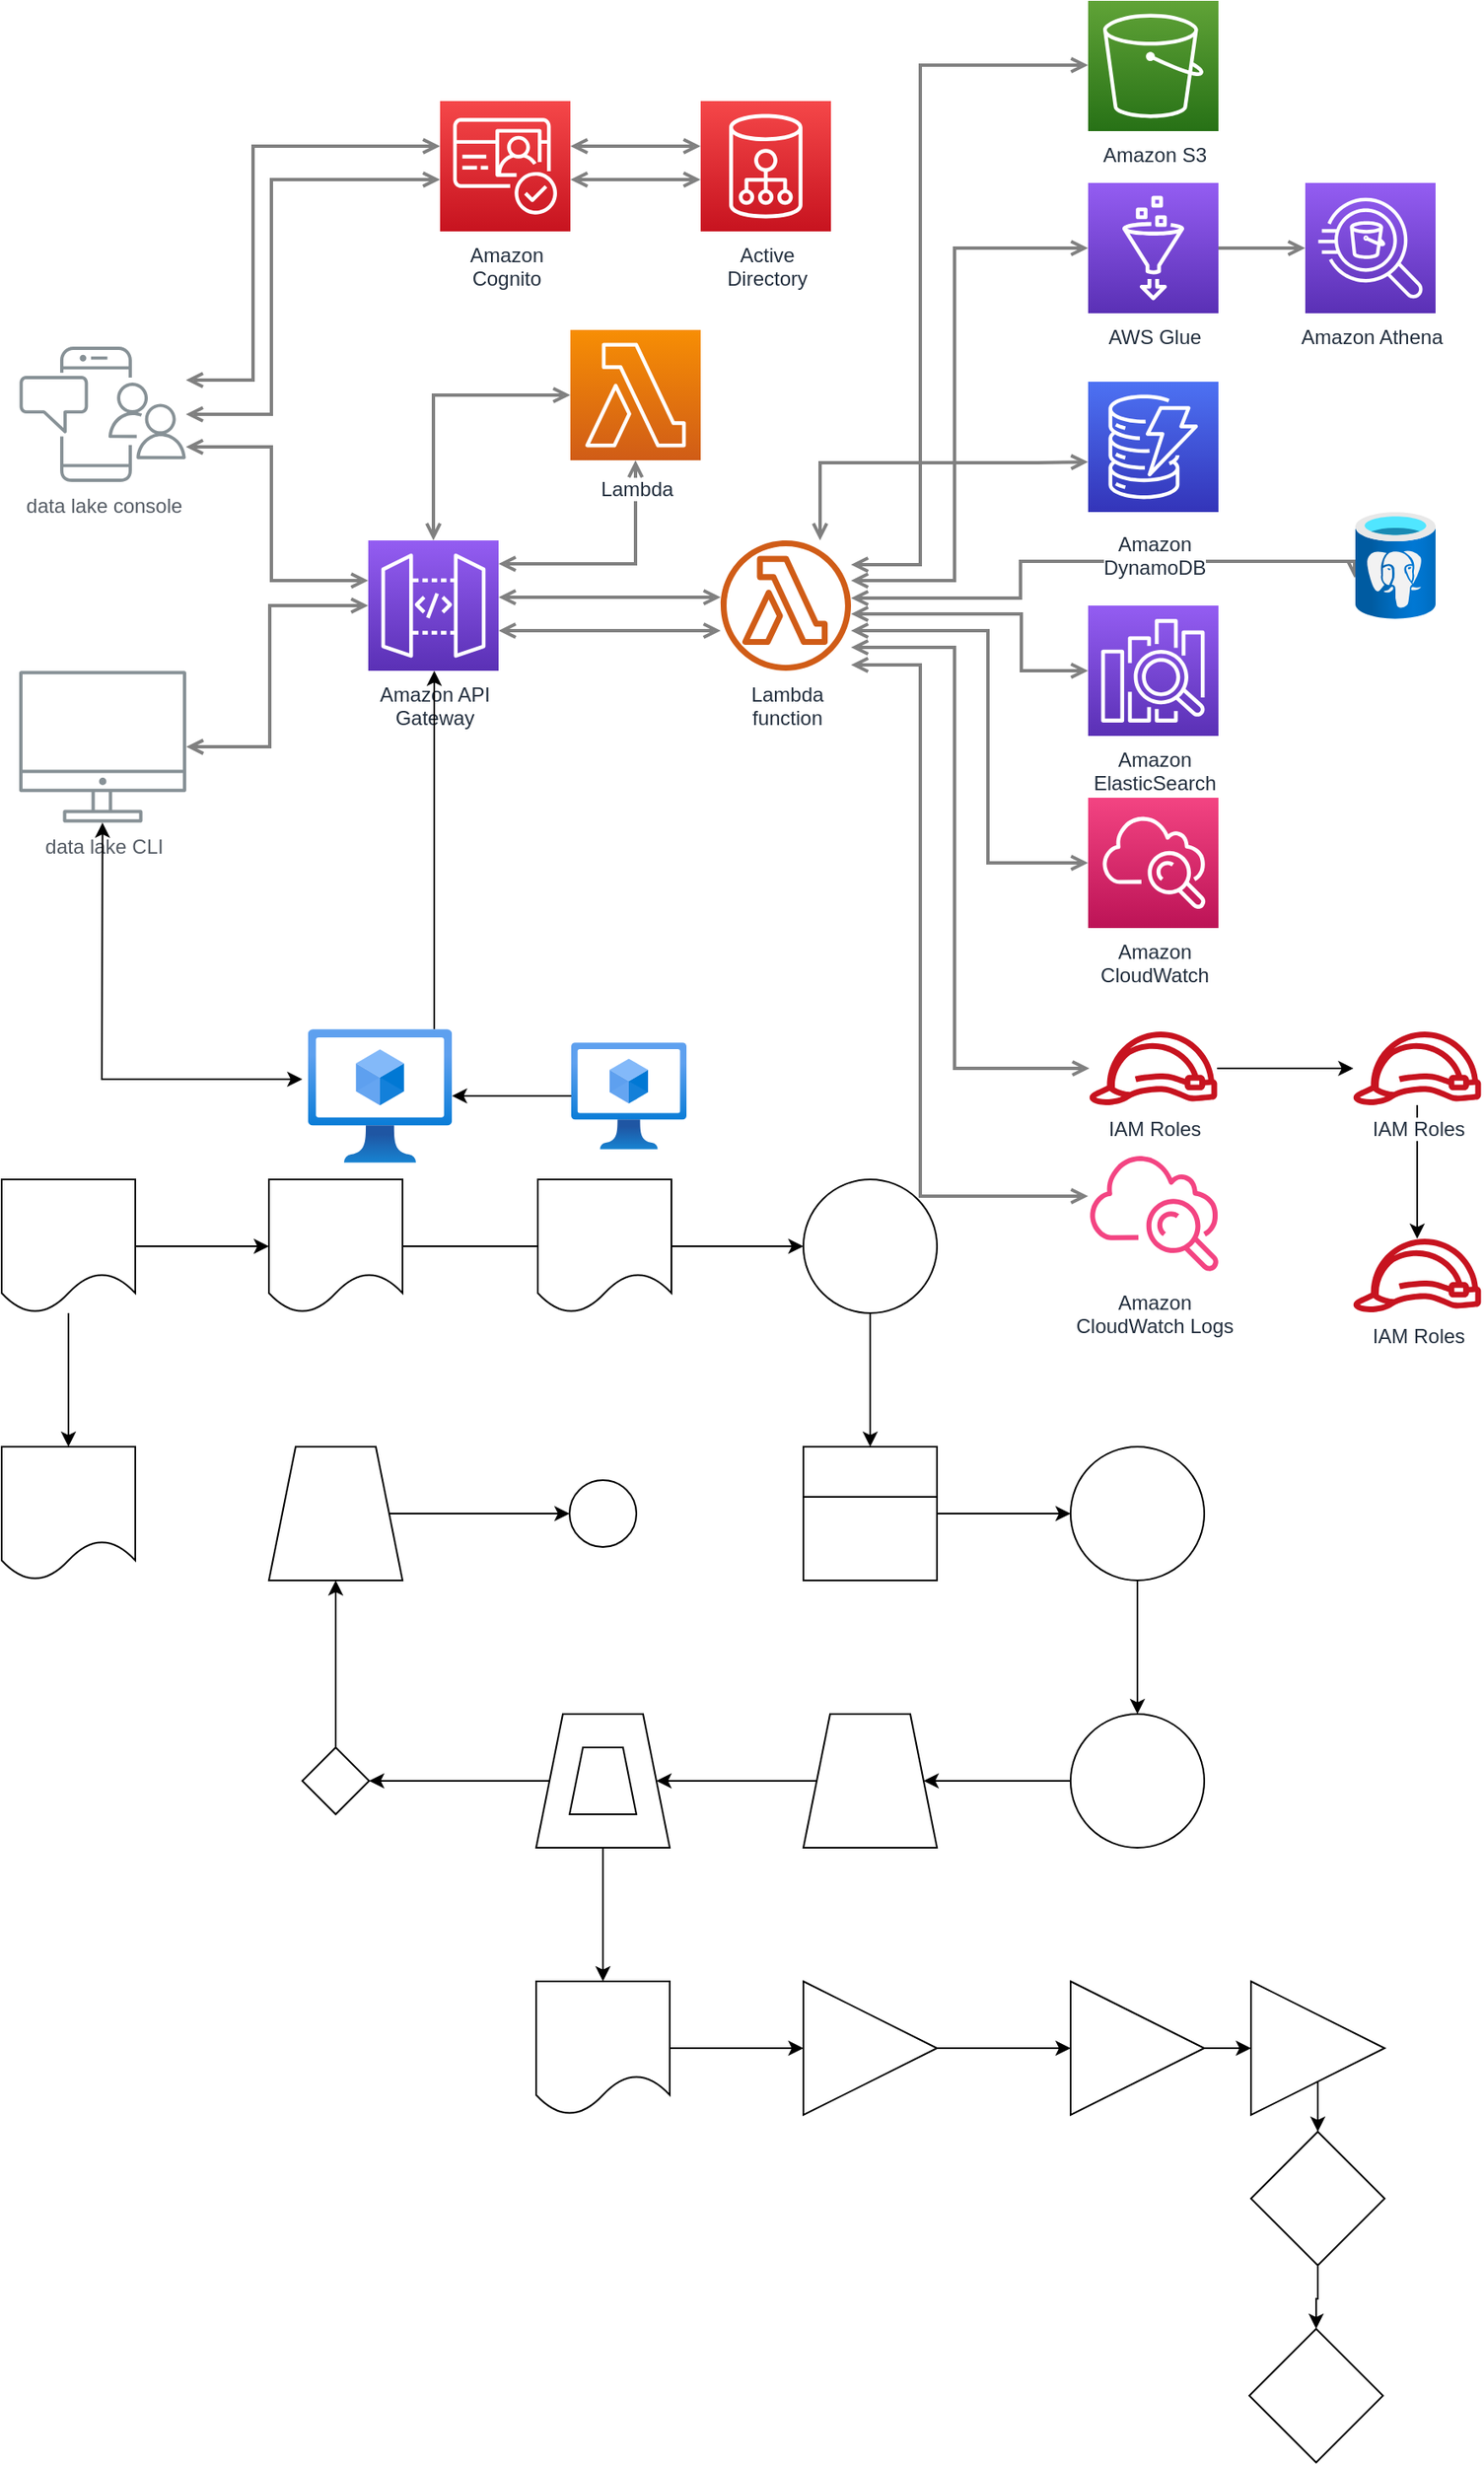 <mxfile version="21.1.2" type="github" pages="2">
  <diagram id="Ht1M8jgEwFfnCIfOTk4-" name="Page-1">
    <mxGraphModel dx="954" dy="515" grid="1" gridSize="10" guides="1" tooltips="1" connect="1" arrows="1" fold="1" page="1" pageScale="1" pageWidth="1169" pageHeight="827" math="0" shadow="0">
      <root>
        <mxCell id="0" />
        <mxCell id="1" parent="0" />
        <mxCell id="UEzPUAAOIrF-is8g5C7q-128" style="edgeStyle=orthogonalEdgeStyle;rounded=0;orthogonalLoop=1;jettySize=auto;html=1;startArrow=open;startFill=0;endArrow=open;endFill=0;strokeWidth=2;strokeColor=#808080;" parent="1" source="UEzPUAAOIrF-is8g5C7q-109" target="UEzPUAAOIrF-is8g5C7q-114" edge="1">
          <mxGeometry relative="1" as="geometry">
            <Array as="points">
              <mxPoint x="310.5" y="461.5" />
              <mxPoint x="310.5" y="376.5" />
            </Array>
          </mxGeometry>
        </mxCell>
        <mxCell id="UEzPUAAOIrF-is8g5C7q-124" style="edgeStyle=orthogonalEdgeStyle;rounded=0;orthogonalLoop=1;jettySize=auto;html=1;startArrow=open;startFill=0;endArrow=open;endFill=0;strokeWidth=2;strokeColor=#808080;" parent="1" source="UEzPUAAOIrF-is8g5C7q-110" target="UEzPUAAOIrF-is8g5C7q-111" edge="1">
          <mxGeometry relative="1" as="geometry">
            <Array as="points">
              <mxPoint x="300.5" y="241.5" />
              <mxPoint x="300.5" y="101.5" />
            </Array>
          </mxGeometry>
        </mxCell>
        <mxCell id="UEzPUAAOIrF-is8g5C7q-127" style="edgeStyle=orthogonalEdgeStyle;rounded=0;orthogonalLoop=1;jettySize=auto;html=1;startArrow=open;startFill=0;endArrow=open;endFill=0;strokeWidth=2;strokeColor=#808080;" parent="1" source="UEzPUAAOIrF-is8g5C7q-110" target="UEzPUAAOIrF-is8g5C7q-114" edge="1">
          <mxGeometry relative="1" as="geometry">
            <Array as="points">
              <mxPoint x="311.5" y="281.5" />
              <mxPoint x="311.5" y="361.5" />
            </Array>
          </mxGeometry>
        </mxCell>
        <mxCell id="UEzPUAAOIrF-is8g5C7q-125" style="edgeStyle=orthogonalEdgeStyle;rounded=0;orthogonalLoop=1;jettySize=auto;html=1;startArrow=open;startFill=0;endArrow=open;endFill=0;strokeWidth=2;strokeColor=#808080;" parent="1" source="UEzPUAAOIrF-is8g5C7q-111" target="UEzPUAAOIrF-is8g5C7q-112" edge="1">
          <mxGeometry relative="1" as="geometry">
            <Array as="points">
              <mxPoint x="530.5" y="101.5" />
              <mxPoint x="530.5" y="101.5" />
            </Array>
          </mxGeometry>
        </mxCell>
        <mxCell id="UEzPUAAOIrF-is8g5C7q-126" style="edgeStyle=orthogonalEdgeStyle;rounded=0;orthogonalLoop=1;jettySize=auto;html=1;startArrow=open;startFill=0;endArrow=open;endFill=0;strokeWidth=2;strokeColor=#808080;" parent="1" source="UEzPUAAOIrF-is8g5C7q-113" target="UEzPUAAOIrF-is8g5C7q-114" edge="1">
          <mxGeometry relative="1" as="geometry" />
        </mxCell>
        <mxCell id="UEzPUAAOIrF-is8g5C7q-129" style="edgeStyle=orthogonalEdgeStyle;rounded=0;orthogonalLoop=1;jettySize=auto;html=1;startArrow=open;startFill=0;endArrow=open;endFill=0;strokeWidth=2;strokeColor=#808080;" parent="1" source="UEzPUAAOIrF-is8g5C7q-114" target="UEzPUAAOIrF-is8g5C7q-115" edge="1">
          <mxGeometry relative="1" as="geometry">
            <Array as="points">
              <mxPoint x="510.5" y="391.5" />
              <mxPoint x="510.5" y="391.5" />
            </Array>
          </mxGeometry>
        </mxCell>
        <mxCell id="UEzPUAAOIrF-is8g5C7q-130" style="edgeStyle=orthogonalEdgeStyle;rounded=0;orthogonalLoop=1;jettySize=auto;html=1;startArrow=open;startFill=0;endArrow=open;endFill=0;strokeWidth=2;strokeColor=#808080;" parent="1" source="UEzPUAAOIrF-is8g5C7q-115" target="UEzPUAAOIrF-is8g5C7q-116" edge="1">
          <mxGeometry relative="1" as="geometry">
            <Array as="points">
              <mxPoint x="700" y="352" />
              <mxPoint x="700" y="53" />
            </Array>
          </mxGeometry>
        </mxCell>
        <mxCell id="UEzPUAAOIrF-is8g5C7q-131" style="edgeStyle=orthogonalEdgeStyle;rounded=0;orthogonalLoop=1;jettySize=auto;html=1;startArrow=open;startFill=0;endArrow=open;endFill=0;strokeWidth=2;strokeColor=#808080;" parent="1" source="UEzPUAAOIrF-is8g5C7q-115" target="UEzPUAAOIrF-is8g5C7q-117" edge="1">
          <mxGeometry relative="1" as="geometry">
            <Array as="points">
              <mxPoint x="720.5" y="361.5" />
              <mxPoint x="720.5" y="162.5" />
            </Array>
          </mxGeometry>
        </mxCell>
        <mxCell id="UEzPUAAOIrF-is8g5C7q-132" style="edgeStyle=orthogonalEdgeStyle;rounded=0;orthogonalLoop=1;jettySize=auto;html=1;startArrow=open;startFill=0;endArrow=open;endFill=0;strokeWidth=2;strokeColor=#808080;" parent="1" source="UEzPUAAOIrF-is8g5C7q-115" edge="1">
          <mxGeometry relative="1" as="geometry">
            <Array as="points">
              <mxPoint x="760" y="372" />
              <mxPoint x="760" y="350" />
              <mxPoint x="960" y="350" />
            </Array>
            <mxPoint x="960" y="360" as="targetPoint" />
          </mxGeometry>
        </mxCell>
        <mxCell id="UEzPUAAOIrF-is8g5C7q-133" style="edgeStyle=orthogonalEdgeStyle;rounded=0;orthogonalLoop=1;jettySize=auto;html=1;startArrow=open;startFill=0;endArrow=open;endFill=0;strokeWidth=2;strokeColor=#808080;" parent="1" source="UEzPUAAOIrF-is8g5C7q-115" target="UEzPUAAOIrF-is8g5C7q-120" edge="1">
          <mxGeometry relative="1" as="geometry">
            <Array as="points">
              <mxPoint x="760.5" y="381.5" />
              <mxPoint x="760.5" y="415.5" />
            </Array>
          </mxGeometry>
        </mxCell>
        <mxCell id="UEzPUAAOIrF-is8g5C7q-134" style="edgeStyle=orthogonalEdgeStyle;rounded=0;orthogonalLoop=1;jettySize=auto;html=1;startArrow=open;startFill=0;endArrow=open;endFill=0;strokeWidth=2;strokeColor=#808080;" parent="1" source="UEzPUAAOIrF-is8g5C7q-115" target="UEzPUAAOIrF-is8g5C7q-121" edge="1">
          <mxGeometry relative="1" as="geometry">
            <Array as="points">
              <mxPoint x="740.5" y="391.5" />
              <mxPoint x="740.5" y="530.5" />
            </Array>
          </mxGeometry>
        </mxCell>
        <mxCell id="UEzPUAAOIrF-is8g5C7q-135" style="edgeStyle=orthogonalEdgeStyle;rounded=0;orthogonalLoop=1;jettySize=auto;html=1;startArrow=open;startFill=0;endArrow=open;endFill=0;strokeWidth=2;strokeColor=#808080;" parent="1" source="UEzPUAAOIrF-is8g5C7q-115" target="UEzPUAAOIrF-is8g5C7q-122" edge="1">
          <mxGeometry relative="1" as="geometry">
            <Array as="points">
              <mxPoint x="720.5" y="401.5" />
              <mxPoint x="720.5" y="653.5" />
            </Array>
          </mxGeometry>
        </mxCell>
        <mxCell id="UEzPUAAOIrF-is8g5C7q-136" style="edgeStyle=orthogonalEdgeStyle;rounded=0;orthogonalLoop=1;jettySize=auto;html=1;startArrow=open;startFill=0;endArrow=open;endFill=0;strokeWidth=2;strokeColor=#808080;" parent="1" source="UEzPUAAOIrF-is8g5C7q-115" target="UEzPUAAOIrF-is8g5C7q-123" edge="1">
          <mxGeometry relative="1" as="geometry">
            <Array as="points">
              <mxPoint x="700" y="412" />
              <mxPoint x="700" y="730" />
            </Array>
          </mxGeometry>
        </mxCell>
        <mxCell id="UEzPUAAOIrF-is8g5C7q-137" value="" style="edgeStyle=orthogonalEdgeStyle;rounded=0;orthogonalLoop=1;jettySize=auto;html=1;startArrow=none;startFill=0;endArrow=open;endFill=0;strokeWidth=2;strokeColor=#808080;" parent="1" source="UEzPUAAOIrF-is8g5C7q-117" target="UEzPUAAOIrF-is8g5C7q-118" edge="1">
          <mxGeometry relative="1" as="geometry" />
        </mxCell>
        <mxCell id="UEzPUAAOIrF-is8g5C7q-139" style="edgeStyle=orthogonalEdgeStyle;rounded=0;orthogonalLoop=1;jettySize=auto;html=1;startArrow=open;startFill=0;endArrow=open;endFill=0;strokeWidth=2;strokeColor=#808080;" parent="1" source="UEzPUAAOIrF-is8g5C7q-110" target="UEzPUAAOIrF-is8g5C7q-111" edge="1">
          <mxGeometry relative="1" as="geometry">
            <mxPoint x="270.285" y="261.676" as="sourcePoint" />
            <mxPoint x="422.5" y="124.029" as="targetPoint" />
            <Array as="points">
              <mxPoint x="311.5" y="261.5" />
              <mxPoint x="311.5" y="121.5" />
            </Array>
          </mxGeometry>
        </mxCell>
        <mxCell id="UEzPUAAOIrF-is8g5C7q-141" style="edgeStyle=orthogonalEdgeStyle;rounded=0;orthogonalLoop=1;jettySize=auto;html=1;startArrow=open;startFill=0;endArrow=open;endFill=0;strokeWidth=2;strokeColor=#808080;" parent="1" source="UEzPUAAOIrF-is8g5C7q-113" target="UEzPUAAOIrF-is8g5C7q-114" edge="1">
          <mxGeometry relative="1" as="geometry">
            <mxPoint x="500.5" y="260.224" as="sourcePoint" />
            <mxPoint x="418.466" y="347.5" as="targetPoint" />
            <Array as="points">
              <mxPoint x="529.5" y="351.5" />
            </Array>
          </mxGeometry>
        </mxCell>
        <mxCell id="UEzPUAAOIrF-is8g5C7q-142" style="edgeStyle=orthogonalEdgeStyle;rounded=0;orthogonalLoop=1;jettySize=auto;html=1;startArrow=open;startFill=0;endArrow=open;endFill=0;strokeWidth=2;strokeColor=#808080;" parent="1" source="UEzPUAAOIrF-is8g5C7q-114" target="UEzPUAAOIrF-is8g5C7q-115" edge="1">
          <mxGeometry relative="1" as="geometry">
            <mxPoint x="457.5" y="386.5" as="sourcePoint" />
            <mxPoint x="590.5" y="386.5" as="targetPoint" />
            <Array as="points">
              <mxPoint x="510.5" y="371.5" />
              <mxPoint x="510.5" y="371.5" />
            </Array>
          </mxGeometry>
        </mxCell>
        <mxCell id="UEzPUAAOIrF-is8g5C7q-143" style="edgeStyle=orthogonalEdgeStyle;rounded=0;orthogonalLoop=1;jettySize=auto;html=1;startArrow=open;startFill=0;endArrow=open;endFill=0;strokeWidth=2;strokeColor=#808080;" parent="1" source="UEzPUAAOIrF-is8g5C7q-111" target="UEzPUAAOIrF-is8g5C7q-112" edge="1">
          <mxGeometry relative="1" as="geometry">
            <mxPoint x="500.5" y="111.5" as="sourcePoint" />
            <mxPoint x="578.5" y="111.5" as="targetPoint" />
            <Array as="points">
              <mxPoint x="530.5" y="121.5" />
              <mxPoint x="530.5" y="121.5" />
            </Array>
          </mxGeometry>
        </mxCell>
        <mxCell id="UEzPUAAOIrF-is8g5C7q-109" value="data lake CLI" style="outlineConnect=0;gradientColor=none;fontColor=#545B64;strokeColor=none;fillColor=#879196;dashed=0;verticalLabelPosition=bottom;verticalAlign=top;align=center;html=1;fontSize=12;fontStyle=0;aspect=fixed;shape=mxgraph.aws4.illustration_desktop;pointerEvents=1;labelBackgroundColor=#ffffff;" parent="1" vertex="1">
          <mxGeometry x="160.5" y="415.5" width="100" height="91" as="geometry" />
        </mxCell>
        <mxCell id="UEzPUAAOIrF-is8g5C7q-110" value="data lake console" style="outlineConnect=0;gradientColor=none;fontColor=#545B64;strokeColor=none;fillColor=#879196;dashed=0;verticalLabelPosition=bottom;verticalAlign=top;align=center;html=1;fontSize=12;fontStyle=0;aspect=fixed;shape=mxgraph.aws4.illustration_notification;pointerEvents=1;labelBackgroundColor=#ffffff;" parent="1" vertex="1">
          <mxGeometry x="160.5" y="221.5" width="100" height="81" as="geometry" />
        </mxCell>
        <mxCell id="UEzPUAAOIrF-is8g5C7q-111" value="Amazon &lt;br&gt;Cognito" style="outlineConnect=0;fontColor=#232F3E;gradientColor=#F54749;gradientDirection=north;fillColor=#C7131F;strokeColor=#ffffff;dashed=0;verticalLabelPosition=bottom;verticalAlign=top;align=center;html=1;fontSize=12;fontStyle=0;aspect=fixed;shape=mxgraph.aws4.resourceIcon;resIcon=mxgraph.aws4.cognito;labelBackgroundColor=#ffffff;" parent="1" vertex="1">
          <mxGeometry x="412.5" y="74.5" width="78" height="78" as="geometry" />
        </mxCell>
        <mxCell id="UEzPUAAOIrF-is8g5C7q-112" value="Active&lt;br&gt;Directory" style="outlineConnect=0;fontColor=#232F3E;gradientColor=#F54749;gradientDirection=north;fillColor=#C7131F;strokeColor=#ffffff;dashed=0;verticalLabelPosition=bottom;verticalAlign=top;align=center;html=1;fontSize=12;fontStyle=0;aspect=fixed;shape=mxgraph.aws4.resourceIcon;resIcon=mxgraph.aws4.cloud_directory;labelBackgroundColor=#ffffff;" parent="1" vertex="1">
          <mxGeometry x="568.5" y="74.5" width="78" height="78" as="geometry" />
        </mxCell>
        <mxCell id="UEzPUAAOIrF-is8g5C7q-113" value="Lambda" style="outlineConnect=0;fontColor=#232F3E;gradientColor=#F78E04;gradientDirection=north;fillColor=#D05C17;strokeColor=#ffffff;dashed=0;verticalLabelPosition=bottom;verticalAlign=top;align=center;html=1;fontSize=12;fontStyle=0;aspect=fixed;shape=mxgraph.aws4.resourceIcon;resIcon=mxgraph.aws4.lambda;labelBackgroundColor=#ffffff;spacingTop=3;" parent="1" vertex="1">
          <mxGeometry x="490.5" y="211.5" width="78" height="78" as="geometry" />
        </mxCell>
        <mxCell id="UEzPUAAOIrF-is8g5C7q-115" value="Lambda&lt;br&gt;function" style="outlineConnect=0;fontColor=#232F3E;gradientColor=none;fillColor=#D05C17;strokeColor=none;dashed=0;verticalLabelPosition=bottom;verticalAlign=top;align=center;html=1;fontSize=12;fontStyle=0;aspect=fixed;pointerEvents=1;shape=mxgraph.aws4.lambda_function;labelBackgroundColor=#ffffff;" parent="1" vertex="1">
          <mxGeometry x="580.5" y="337.5" width="78" height="78" as="geometry" />
        </mxCell>
        <mxCell id="UEzPUAAOIrF-is8g5C7q-116" value="Amazon S3" style="outlineConnect=0;fontColor=#232F3E;gradientColor=#60A337;gradientDirection=north;fillColor=#277116;strokeColor=#ffffff;dashed=0;verticalLabelPosition=bottom;verticalAlign=top;align=center;html=1;fontSize=12;fontStyle=0;aspect=fixed;shape=mxgraph.aws4.resourceIcon;resIcon=mxgraph.aws4.s3;labelBackgroundColor=#ffffff;" parent="1" vertex="1">
          <mxGeometry x="800.5" y="14.5" width="78" height="78" as="geometry" />
        </mxCell>
        <mxCell id="UEzPUAAOIrF-is8g5C7q-117" value="AWS Glue" style="outlineConnect=0;fontColor=#232F3E;gradientColor=#945DF2;gradientDirection=north;fillColor=#5A30B5;strokeColor=#ffffff;dashed=0;verticalLabelPosition=bottom;verticalAlign=top;align=center;html=1;fontSize=12;fontStyle=0;aspect=fixed;shape=mxgraph.aws4.resourceIcon;resIcon=mxgraph.aws4.glue;labelBackgroundColor=#ffffff;" parent="1" vertex="1">
          <mxGeometry x="800.5" y="123.5" width="78" height="78" as="geometry" />
        </mxCell>
        <mxCell id="UEzPUAAOIrF-is8g5C7q-118" value="Amazon Athena" style="outlineConnect=0;fontColor=#232F3E;gradientColor=#945DF2;gradientDirection=north;fillColor=#5A30B5;strokeColor=#ffffff;dashed=0;verticalLabelPosition=bottom;verticalAlign=top;align=center;html=1;fontSize=12;fontStyle=0;aspect=fixed;shape=mxgraph.aws4.resourceIcon;resIcon=mxgraph.aws4.athena;labelBackgroundColor=#ffffff;" parent="1" vertex="1">
          <mxGeometry x="930.5" y="123.5" width="78" height="78" as="geometry" />
        </mxCell>
        <mxCell id="UEzPUAAOIrF-is8g5C7q-119" value="Amazon&lt;br&gt;DynamoDB&lt;br&gt;" style="outlineConnect=0;fontColor=#232F3E;gradientColor=#4D72F3;gradientDirection=north;fillColor=#3334B9;strokeColor=#ffffff;dashed=0;verticalLabelPosition=bottom;verticalAlign=top;align=center;html=1;fontSize=12;fontStyle=0;aspect=fixed;shape=mxgraph.aws4.resourceIcon;resIcon=mxgraph.aws4.dynamodb;labelBackgroundColor=#ffffff;spacingTop=5;" parent="1" vertex="1">
          <mxGeometry x="800.5" y="242.5" width="78" height="78" as="geometry" />
        </mxCell>
        <mxCell id="UEzPUAAOIrF-is8g5C7q-120" value="Amazon&lt;br&gt;ElasticSearch&lt;br&gt;Service&lt;br&gt;" style="outlineConnect=0;fontColor=#232F3E;gradientColor=#945DF2;gradientDirection=north;fillColor=#5A30B5;strokeColor=#ffffff;dashed=0;verticalLabelPosition=bottom;verticalAlign=top;align=center;html=1;fontSize=12;fontStyle=0;aspect=fixed;shape=mxgraph.aws4.resourceIcon;resIcon=mxgraph.aws4.elasticsearch_service;labelBackgroundColor=#ffffff;" parent="1" vertex="1">
          <mxGeometry x="800.5" y="376.5" width="78" height="78" as="geometry" />
        </mxCell>
        <mxCell id="UEzPUAAOIrF-is8g5C7q-121" value="Amazon&lt;br&gt;CloudWatch&lt;br&gt;" style="outlineConnect=0;fontColor=#232F3E;gradientColor=#F34482;gradientDirection=north;fillColor=#BC1356;strokeColor=#ffffff;dashed=0;verticalLabelPosition=bottom;verticalAlign=top;align=center;html=1;fontSize=12;fontStyle=0;aspect=fixed;shape=mxgraph.aws4.resourceIcon;resIcon=mxgraph.aws4.cloudwatch;labelBackgroundColor=#ffffff;" parent="1" vertex="1">
          <mxGeometry x="800.5" y="491.5" width="78" height="78" as="geometry" />
        </mxCell>
        <mxCell id="fN6_9cgbgz6ZlkWOFzVV-28" value="" style="edgeStyle=orthogonalEdgeStyle;rounded=0;orthogonalLoop=1;jettySize=auto;html=1;" edge="1" parent="1" source="UEzPUAAOIrF-is8g5C7q-122" target="fN6_9cgbgz6ZlkWOFzVV-27">
          <mxGeometry relative="1" as="geometry" />
        </mxCell>
        <mxCell id="UEzPUAAOIrF-is8g5C7q-122" value="IAM Roles" style="outlineConnect=0;fontColor=#232F3E;gradientColor=none;fillColor=#C7131F;strokeColor=none;dashed=0;verticalLabelPosition=bottom;verticalAlign=top;align=center;html=1;fontSize=12;fontStyle=0;aspect=fixed;pointerEvents=1;shape=mxgraph.aws4.role;labelBackgroundColor=#ffffff;" parent="1" vertex="1">
          <mxGeometry x="800.5" y="631.5" width="78" height="44" as="geometry" />
        </mxCell>
        <mxCell id="UEzPUAAOIrF-is8g5C7q-123" value="Amazon&lt;br&gt;CloudWatch Logs&lt;br&gt;" style="outlineConnect=0;fontColor=#232F3E;gradientColor=none;gradientDirection=north;fillColor=#F34482;strokeColor=none;dashed=0;verticalLabelPosition=bottom;verticalAlign=top;align=center;html=1;fontSize=12;fontStyle=0;aspect=fixed;shape=mxgraph.aws4.cloudwatch;labelBackgroundColor=#ffffff;" parent="1" vertex="1">
          <mxGeometry x="800.5" y="701.5" width="78" height="78" as="geometry" />
        </mxCell>
        <mxCell id="3-Zh1ntEVS3YIt1z9HYz-1" value="" style="image;aspect=fixed;html=1;points=[];align=center;fontSize=12;image=img/lib/azure2/databases/Azure_Database_PostgreSQL_Server.svg;" parent="1" vertex="1">
          <mxGeometry x="960.5" y="320.5" width="48" height="64" as="geometry" />
        </mxCell>
        <mxCell id="3-Zh1ntEVS3YIt1z9HYz-2" style="edgeStyle=orthogonalEdgeStyle;rounded=0;orthogonalLoop=1;jettySize=auto;html=1;startArrow=open;startFill=0;endArrow=open;endFill=0;strokeWidth=2;strokeColor=#808080;" parent="1" source="UEzPUAAOIrF-is8g5C7q-115" edge="1">
          <mxGeometry relative="1" as="geometry">
            <Array as="points">
              <mxPoint x="640" y="291" />
              <mxPoint x="770" y="291" />
            </Array>
            <mxPoint x="498.5" y="302.5" as="sourcePoint" />
            <mxPoint x="800.5" y="290.5" as="targetPoint" />
          </mxGeometry>
        </mxCell>
        <mxCell id="3-Zh1ntEVS3YIt1z9HYz-4" value="" style="group" parent="1" vertex="1" connectable="0">
          <mxGeometry x="369.5" y="337.5" width="190.5" height="364.5" as="geometry" />
        </mxCell>
        <mxCell id="UEzPUAAOIrF-is8g5C7q-114" value="Amazon API&lt;br&gt;Gateway&lt;br&gt;" style="outlineConnect=0;fontColor=#232F3E;gradientColor=#945DF2;gradientDirection=north;fillColor=#5A30B5;strokeColor=#ffffff;dashed=0;verticalLabelPosition=bottom;verticalAlign=top;align=center;html=1;fontSize=12;fontStyle=0;aspect=fixed;shape=mxgraph.aws4.resourceIcon;resIcon=mxgraph.aws4.api_gateway;labelBackgroundColor=#ffffff;" parent="3-Zh1ntEVS3YIt1z9HYz-4" vertex="1">
          <mxGeometry width="78" height="78" as="geometry" />
        </mxCell>
        <mxCell id="3-Zh1ntEVS3YIt1z9HYz-3" value="" style="image;aspect=fixed;html=1;points=[];align=center;fontSize=12;image=img/lib/azure2/compute/Virtual_Machines_Classic.svg;" parent="3-Zh1ntEVS3YIt1z9HYz-4" vertex="1">
          <mxGeometry x="121.5" y="300.5" width="69" height="64" as="geometry" />
        </mxCell>
        <mxCell id="3-Zh1ntEVS3YIt1z9HYz-7" style="edgeStyle=orthogonalEdgeStyle;rounded=0;orthogonalLoop=1;jettySize=auto;html=1;" parent="1" source="3-Zh1ntEVS3YIt1z9HYz-5" target="UEzPUAAOIrF-is8g5C7q-114" edge="1">
          <mxGeometry relative="1" as="geometry">
            <Array as="points">
              <mxPoint x="409" y="580" />
              <mxPoint x="409" y="580" />
            </Array>
          </mxGeometry>
        </mxCell>
        <mxCell id="3-Zh1ntEVS3YIt1z9HYz-5" value="" style="image;aspect=fixed;html=1;points=[];align=center;fontSize=12;image=img/lib/azure2/compute/Virtual_Machines_Classic.svg;" parent="1" vertex="1">
          <mxGeometry x="333.38" y="630" width="86.25" height="80" as="geometry" />
        </mxCell>
        <mxCell id="3-Zh1ntEVS3YIt1z9HYz-6" value="" style="edgeStyle=orthogonalEdgeStyle;rounded=0;orthogonalLoop=1;jettySize=auto;html=1;" parent="1" source="3-Zh1ntEVS3YIt1z9HYz-3" target="3-Zh1ntEVS3YIt1z9HYz-5" edge="1">
          <mxGeometry relative="1" as="geometry" />
        </mxCell>
        <mxCell id="3-Zh1ntEVS3YIt1z9HYz-8" value="" style="endArrow=classic;startArrow=classic;html=1;rounded=0;" parent="1" source="UEzPUAAOIrF-is8g5C7q-109" edge="1">
          <mxGeometry width="50" height="50" relative="1" as="geometry">
            <mxPoint x="280" y="710" as="sourcePoint" />
            <mxPoint x="330" y="660" as="targetPoint" />
            <Array as="points">
              <mxPoint x="210" y="660" />
            </Array>
          </mxGeometry>
        </mxCell>
        <mxCell id="fN6_9cgbgz6ZlkWOFzVV-3" value="" style="edgeStyle=orthogonalEdgeStyle;rounded=0;orthogonalLoop=1;jettySize=auto;html=1;" edge="1" parent="1" source="fN6_9cgbgz6ZlkWOFzVV-1" target="fN6_9cgbgz6ZlkWOFzVV-2">
          <mxGeometry relative="1" as="geometry" />
        </mxCell>
        <mxCell id="fN6_9cgbgz6ZlkWOFzVV-34" value="" style="edgeStyle=orthogonalEdgeStyle;rounded=0;orthogonalLoop=1;jettySize=auto;html=1;" edge="1" parent="1" source="fN6_9cgbgz6ZlkWOFzVV-1" target="fN6_9cgbgz6ZlkWOFzVV-33">
          <mxGeometry relative="1" as="geometry" />
        </mxCell>
        <mxCell id="fN6_9cgbgz6ZlkWOFzVV-1" value="" style="ellipse;whiteSpace=wrap;html=1;aspect=fixed;shape=document;perimeter=rectanglePerimeter;" vertex="1" parent="1">
          <mxGeometry x="150" y="720" width="80" height="80" as="geometry" />
        </mxCell>
        <mxCell id="fN6_9cgbgz6ZlkWOFzVV-5" value="" style="edgeStyle=orthogonalEdgeStyle;rounded=0;orthogonalLoop=1;jettySize=auto;html=1;" edge="1" parent="1" source="fN6_9cgbgz6ZlkWOFzVV-2">
          <mxGeometry relative="1" as="geometry">
            <mxPoint x="480" y="760" as="targetPoint" />
          </mxGeometry>
        </mxCell>
        <mxCell id="fN6_9cgbgz6ZlkWOFzVV-2" value="" style="ellipse;whiteSpace=wrap;html=1;aspect=fixed;shape=document;perimeter=rectanglePerimeter;" vertex="1" parent="1">
          <mxGeometry x="310" y="720" width="80" height="80" as="geometry" />
        </mxCell>
        <mxCell id="fN6_9cgbgz6ZlkWOFzVV-7" value="" style="edgeStyle=orthogonalEdgeStyle;rounded=0;orthogonalLoop=1;jettySize=auto;html=1;exitX=1;exitY=0.5;exitDx=0;exitDy=0;" edge="1" parent="1" source="fN6_9cgbgz6ZlkWOFzVV-25" target="fN6_9cgbgz6ZlkWOFzVV-6">
          <mxGeometry relative="1" as="geometry">
            <mxPoint x="560" y="760" as="sourcePoint" />
          </mxGeometry>
        </mxCell>
        <mxCell id="fN6_9cgbgz6ZlkWOFzVV-9" value="" style="edgeStyle=orthogonalEdgeStyle;rounded=0;orthogonalLoop=1;jettySize=auto;html=1;" edge="1" parent="1" source="fN6_9cgbgz6ZlkWOFzVV-6" target="fN6_9cgbgz6ZlkWOFzVV-8">
          <mxGeometry relative="1" as="geometry" />
        </mxCell>
        <mxCell id="fN6_9cgbgz6ZlkWOFzVV-6" value="" style="ellipse;whiteSpace=wrap;html=1;aspect=fixed;" vertex="1" parent="1">
          <mxGeometry x="630" y="720" width="80" height="80" as="geometry" />
        </mxCell>
        <mxCell id="fN6_9cgbgz6ZlkWOFzVV-11" value="" style="edgeStyle=orthogonalEdgeStyle;rounded=0;orthogonalLoop=1;jettySize=auto;html=1;" edge="1" parent="1" source="fN6_9cgbgz6ZlkWOFzVV-8" target="fN6_9cgbgz6ZlkWOFzVV-10">
          <mxGeometry relative="1" as="geometry" />
        </mxCell>
        <mxCell id="fN6_9cgbgz6ZlkWOFzVV-8" value="" style="ellipse;whiteSpace=wrap;html=1;aspect=fixed;shape=swimlane;perimeter=rectanglePerimeter;fontStyle=0;startSize=30;" vertex="1" parent="1">
          <mxGeometry x="630" y="880" width="80" height="80" as="geometry" />
        </mxCell>
        <mxCell id="fN6_9cgbgz6ZlkWOFzVV-13" value="" style="edgeStyle=orthogonalEdgeStyle;rounded=0;orthogonalLoop=1;jettySize=auto;html=1;" edge="1" parent="1" source="fN6_9cgbgz6ZlkWOFzVV-10" target="fN6_9cgbgz6ZlkWOFzVV-12">
          <mxGeometry relative="1" as="geometry" />
        </mxCell>
        <mxCell id="fN6_9cgbgz6ZlkWOFzVV-10" value="" style="ellipse;whiteSpace=wrap;html=1;aspect=fixed;" vertex="1" parent="1">
          <mxGeometry x="790" y="880" width="80" height="80" as="geometry" />
        </mxCell>
        <mxCell id="fN6_9cgbgz6ZlkWOFzVV-15" value="" style="edgeStyle=orthogonalEdgeStyle;rounded=0;orthogonalLoop=1;jettySize=auto;html=1;" edge="1" parent="1" source="fN6_9cgbgz6ZlkWOFzVV-12" target="fN6_9cgbgz6ZlkWOFzVV-14">
          <mxGeometry relative="1" as="geometry" />
        </mxCell>
        <mxCell id="fN6_9cgbgz6ZlkWOFzVV-12" value="" style="ellipse;whiteSpace=wrap;html=1;aspect=fixed;" vertex="1" parent="1">
          <mxGeometry x="790" y="1040" width="80" height="80" as="geometry" />
        </mxCell>
        <mxCell id="fN6_9cgbgz6ZlkWOFzVV-17" value="" style="edgeStyle=orthogonalEdgeStyle;rounded=0;orthogonalLoop=1;jettySize=auto;html=1;" edge="1" parent="1" source="fN6_9cgbgz6ZlkWOFzVV-14" target="fN6_9cgbgz6ZlkWOFzVV-16">
          <mxGeometry relative="1" as="geometry" />
        </mxCell>
        <mxCell id="fN6_9cgbgz6ZlkWOFzVV-14" value="" style="ellipse;whiteSpace=wrap;html=1;aspect=fixed;shape=trapezoid;perimeter=trapezoidPerimeter;" vertex="1" parent="1">
          <mxGeometry x="630" y="1040" width="80" height="80" as="geometry" />
        </mxCell>
        <mxCell id="fN6_9cgbgz6ZlkWOFzVV-19" value="" style="edgeStyle=orthogonalEdgeStyle;rounded=0;orthogonalLoop=1;jettySize=auto;html=1;" edge="1" parent="1" source="fN6_9cgbgz6ZlkWOFzVV-16" target="fN6_9cgbgz6ZlkWOFzVV-18">
          <mxGeometry relative="1" as="geometry" />
        </mxCell>
        <mxCell id="fN6_9cgbgz6ZlkWOFzVV-36" value="" style="edgeStyle=orthogonalEdgeStyle;rounded=0;orthogonalLoop=1;jettySize=auto;html=1;" edge="1" parent="1" source="fN6_9cgbgz6ZlkWOFzVV-16" target="fN6_9cgbgz6ZlkWOFzVV-35">
          <mxGeometry relative="1" as="geometry" />
        </mxCell>
        <mxCell id="fN6_9cgbgz6ZlkWOFzVV-16" value="" style="ellipse;whiteSpace=wrap;html=1;aspect=fixed;shape=trapezoid;perimeter=trapezoidPerimeter;" vertex="1" parent="1">
          <mxGeometry x="470" y="1040" width="80" height="80" as="geometry" />
        </mxCell>
        <mxCell id="fN6_9cgbgz6ZlkWOFzVV-21" value="" style="edgeStyle=orthogonalEdgeStyle;rounded=0;orthogonalLoop=1;jettySize=auto;html=1;" edge="1" parent="1" source="fN6_9cgbgz6ZlkWOFzVV-18" target="fN6_9cgbgz6ZlkWOFzVV-20">
          <mxGeometry relative="1" as="geometry" />
        </mxCell>
        <mxCell id="fN6_9cgbgz6ZlkWOFzVV-18" value="" style="ellipse;whiteSpace=wrap;html=1;aspect=fixed;shape=rhombus;perimeter=rhombusPerimeter;" vertex="1" parent="1">
          <mxGeometry x="330" y="1060" width="40" height="40" as="geometry" />
        </mxCell>
        <mxCell id="fN6_9cgbgz6ZlkWOFzVV-23" value="" style="edgeStyle=orthogonalEdgeStyle;rounded=0;orthogonalLoop=1;jettySize=auto;html=1;" edge="1" parent="1" source="fN6_9cgbgz6ZlkWOFzVV-20" target="fN6_9cgbgz6ZlkWOFzVV-22">
          <mxGeometry relative="1" as="geometry" />
        </mxCell>
        <mxCell id="fN6_9cgbgz6ZlkWOFzVV-20" value="" style="ellipse;whiteSpace=wrap;html=1;aspect=fixed;shape=trapezoid;perimeter=trapezoidPerimeter;" vertex="1" parent="1">
          <mxGeometry x="310" y="880" width="80" height="80" as="geometry" />
        </mxCell>
        <mxCell id="fN6_9cgbgz6ZlkWOFzVV-22" value="" style="ellipse;whiteSpace=wrap;html=1;aspect=fixed;" vertex="1" parent="1">
          <mxGeometry x="490" y="900" width="40" height="40" as="geometry" />
        </mxCell>
        <mxCell id="fN6_9cgbgz6ZlkWOFzVV-25" value="" style="rhombus;whiteSpace=wrap;html=1;shape=document;perimeter=rectanglePerimeter;" vertex="1" parent="1">
          <mxGeometry x="471" y="720" width="80" height="80" as="geometry" />
        </mxCell>
        <mxCell id="fN6_9cgbgz6ZlkWOFzVV-30" value="" style="edgeStyle=orthogonalEdgeStyle;rounded=0;orthogonalLoop=1;jettySize=auto;html=1;" edge="1" parent="1" source="fN6_9cgbgz6ZlkWOFzVV-27" target="fN6_9cgbgz6ZlkWOFzVV-29">
          <mxGeometry relative="1" as="geometry" />
        </mxCell>
        <mxCell id="fN6_9cgbgz6ZlkWOFzVV-27" value="IAM Roles" style="outlineConnect=0;fontColor=#232F3E;gradientColor=none;fillColor=#C7131F;strokeColor=none;dashed=0;verticalLabelPosition=bottom;verticalAlign=top;align=center;html=1;fontSize=12;fontStyle=0;aspect=fixed;pointerEvents=1;shape=mxgraph.aws4.role;labelBackgroundColor=#ffffff;" vertex="1" parent="1">
          <mxGeometry x="958.5" y="631.5" width="78" height="44" as="geometry" />
        </mxCell>
        <mxCell id="fN6_9cgbgz6ZlkWOFzVV-29" value="IAM Roles" style="outlineConnect=0;fontColor=#232F3E;gradientColor=none;fillColor=#C7131F;strokeColor=none;dashed=0;verticalLabelPosition=bottom;verticalAlign=top;align=center;html=1;fontSize=12;fontStyle=0;aspect=fixed;pointerEvents=1;shape=mxgraph.aws4.role;labelBackgroundColor=#ffffff;" vertex="1" parent="1">
          <mxGeometry x="958.5" y="755.5" width="78" height="44" as="geometry" />
        </mxCell>
        <mxCell id="fN6_9cgbgz6ZlkWOFzVV-33" value="" style="ellipse;whiteSpace=wrap;html=1;aspect=fixed;shape=document;perimeter=rectanglePerimeter;" vertex="1" parent="1">
          <mxGeometry x="150" y="880" width="80" height="80" as="geometry" />
        </mxCell>
        <mxCell id="fN6_9cgbgz6ZlkWOFzVV-38" value="" style="edgeStyle=orthogonalEdgeStyle;rounded=0;orthogonalLoop=1;jettySize=auto;html=1;" edge="1" parent="1" source="fN6_9cgbgz6ZlkWOFzVV-35" target="fN6_9cgbgz6ZlkWOFzVV-37">
          <mxGeometry relative="1" as="geometry" />
        </mxCell>
        <mxCell id="fN6_9cgbgz6ZlkWOFzVV-35" value="" style="ellipse;whiteSpace=wrap;html=1;aspect=fixed;shape=document;perimeter=rectanglePerimeter;" vertex="1" parent="1">
          <mxGeometry x="470" y="1200" width="80" height="80" as="geometry" />
        </mxCell>
        <mxCell id="fN6_9cgbgz6ZlkWOFzVV-40" value="" style="edgeStyle=orthogonalEdgeStyle;rounded=0;orthogonalLoop=1;jettySize=auto;html=1;" edge="1" parent="1" source="fN6_9cgbgz6ZlkWOFzVV-37" target="fN6_9cgbgz6ZlkWOFzVV-39">
          <mxGeometry relative="1" as="geometry" />
        </mxCell>
        <mxCell id="fN6_9cgbgz6ZlkWOFzVV-37" value="" style="ellipse;whiteSpace=wrap;html=1;aspect=fixed;shape=triangle;perimeter=trianglePerimeter;" vertex="1" parent="1">
          <mxGeometry x="630" y="1200" width="80" height="80" as="geometry" />
        </mxCell>
        <mxCell id="fN6_9cgbgz6ZlkWOFzVV-42" value="" style="edgeStyle=orthogonalEdgeStyle;rounded=0;orthogonalLoop=1;jettySize=auto;html=1;" edge="1" parent="1" source="fN6_9cgbgz6ZlkWOFzVV-39" target="fN6_9cgbgz6ZlkWOFzVV-41">
          <mxGeometry relative="1" as="geometry" />
        </mxCell>
        <mxCell id="fN6_9cgbgz6ZlkWOFzVV-39" value="" style="ellipse;whiteSpace=wrap;html=1;aspect=fixed;shape=triangle;perimeter=trianglePerimeter;" vertex="1" parent="1">
          <mxGeometry x="790" y="1200" width="80" height="80" as="geometry" />
        </mxCell>
        <mxCell id="fN6_9cgbgz6ZlkWOFzVV-44" value="" style="edgeStyle=orthogonalEdgeStyle;rounded=0;orthogonalLoop=1;jettySize=auto;html=1;" edge="1" parent="1" source="fN6_9cgbgz6ZlkWOFzVV-41" target="fN6_9cgbgz6ZlkWOFzVV-43">
          <mxGeometry relative="1" as="geometry">
            <Array as="points" />
          </mxGeometry>
        </mxCell>
        <mxCell id="fN6_9cgbgz6ZlkWOFzVV-41" value="" style="ellipse;whiteSpace=wrap;html=1;aspect=fixed;shape=triangle;perimeter=trianglePerimeter;" vertex="1" parent="1">
          <mxGeometry x="898" y="1200" width="80" height="80" as="geometry" />
        </mxCell>
        <mxCell id="fN6_9cgbgz6ZlkWOFzVV-46" value="" style="edgeStyle=orthogonalEdgeStyle;rounded=0;orthogonalLoop=1;jettySize=auto;html=1;" edge="1" parent="1" source="fN6_9cgbgz6ZlkWOFzVV-43" target="fN6_9cgbgz6ZlkWOFzVV-45">
          <mxGeometry relative="1" as="geometry" />
        </mxCell>
        <mxCell id="fN6_9cgbgz6ZlkWOFzVV-43" value="" style="ellipse;whiteSpace=wrap;html=1;aspect=fixed;shape=rhombus;perimeter=rhombusPerimeter;" vertex="1" parent="1">
          <mxGeometry x="898" y="1290" width="80" height="80" as="geometry" />
        </mxCell>
        <mxCell id="fN6_9cgbgz6ZlkWOFzVV-45" value="" style="ellipse;whiteSpace=wrap;html=1;aspect=fixed;shape=rhombus;perimeter=rhombusPerimeter;" vertex="1" parent="1">
          <mxGeometry x="897" y="1408" width="80" height="80" as="geometry" />
        </mxCell>
        <mxCell id="fN6_9cgbgz6ZlkWOFzVV-47" value="" style="ellipse;whiteSpace=wrap;html=1;aspect=fixed;shape=trapezoid;perimeter=trapezoidPerimeter;" vertex="1" parent="1">
          <mxGeometry x="490" y="1060" width="40" height="40" as="geometry" />
        </mxCell>
      </root>
    </mxGraphModel>
  </diagram>
  <diagram id="RdgxXyyvYDdqo5RDcgw-" name="Page-2">
    <mxGraphModel dx="954" dy="515" grid="1" gridSize="10" guides="1" tooltips="1" connect="1" arrows="1" fold="1" page="1" pageScale="1" pageWidth="850" pageHeight="1100" math="0" shadow="0">
      <root>
        <mxCell id="0" />
        <mxCell id="1" parent="0" />
        <mxCell id="F0fGtfe3WgpLGHrmIQbv-45" value="" style="edgeStyle=orthogonalEdgeStyle;rounded=0;orthogonalLoop=1;jettySize=auto;html=1;" edge="1" source="F0fGtfe3WgpLGHrmIQbv-46" target="F0fGtfe3WgpLGHrmIQbv-48" parent="1">
          <mxGeometry relative="1" as="geometry" />
        </mxCell>
        <mxCell id="F0fGtfe3WgpLGHrmIQbv-46" value="" style="whiteSpace=wrap;html=1;aspect=fixed;fillColor=#0000FF;strokeColor=#FF9933;fontColor=#ffffff;dashed=1;" vertex="1" parent="1">
          <mxGeometry x="420" y="350" width="90" height="80" as="geometry" />
        </mxCell>
        <mxCell id="F0fGtfe3WgpLGHrmIQbv-47" value="" style="edgeStyle=orthogonalEdgeStyle;rounded=0;orthogonalLoop=1;jettySize=auto;html=1;" edge="1" source="F0fGtfe3WgpLGHrmIQbv-48" target="F0fGtfe3WgpLGHrmIQbv-50" parent="1">
          <mxGeometry relative="1" as="geometry" />
        </mxCell>
        <mxCell id="F0fGtfe3WgpLGHrmIQbv-48" value="" style="whiteSpace=wrap;html=1;aspect=fixed;fillColor=#0000FF;strokeColor=#FF9933;fontColor=#ffffff;dashed=1;" vertex="1" parent="1">
          <mxGeometry x="590" y="351" width="90" height="80" as="geometry" />
        </mxCell>
        <mxCell id="F0fGtfe3WgpLGHrmIQbv-49" value="" style="edgeStyle=orthogonalEdgeStyle;rounded=0;orthogonalLoop=1;jettySize=auto;html=1;" edge="1" source="F0fGtfe3WgpLGHrmIQbv-50" target="F0fGtfe3WgpLGHrmIQbv-52" parent="1">
          <mxGeometry relative="1" as="geometry" />
        </mxCell>
        <mxCell id="F0fGtfe3WgpLGHrmIQbv-50" value="" style="whiteSpace=wrap;html=1;aspect=fixed;fillColor=#0000FF;strokeColor=#FF9933;fontColor=#ffffff;dashed=1;" vertex="1" parent="1">
          <mxGeometry x="590" y="511" width="90" height="80" as="geometry" />
        </mxCell>
        <mxCell id="F0fGtfe3WgpLGHrmIQbv-51" value="" style="edgeStyle=orthogonalEdgeStyle;rounded=0;orthogonalLoop=1;jettySize=auto;html=1;" edge="1" source="F0fGtfe3WgpLGHrmIQbv-52" target="F0fGtfe3WgpLGHrmIQbv-54" parent="1">
          <mxGeometry relative="1" as="geometry" />
        </mxCell>
        <mxCell id="F0fGtfe3WgpLGHrmIQbv-52" value="" style="whiteSpace=wrap;html=1;aspect=fixed;fillColor=#0000FF;strokeColor=#FF9933;fontColor=#ffffff;dashed=1;" vertex="1" parent="1">
          <mxGeometry x="420" y="511" width="90" height="80" as="geometry" />
        </mxCell>
        <mxCell id="F0fGtfe3WgpLGHrmIQbv-53" value="" style="edgeStyle=orthogonalEdgeStyle;rounded=0;orthogonalLoop=1;jettySize=auto;html=1;" edge="1" source="F0fGtfe3WgpLGHrmIQbv-54" target="F0fGtfe3WgpLGHrmIQbv-55" parent="1">
          <mxGeometry relative="1" as="geometry" />
        </mxCell>
        <mxCell id="F0fGtfe3WgpLGHrmIQbv-54" value="" style="whiteSpace=wrap;html=1;aspect=fixed;fillColor=#0000FF;strokeColor=#FF9933;fontColor=#ffffff;dashed=1;" vertex="1" parent="1">
          <mxGeometry x="420" y="671" width="90" height="80" as="geometry" />
        </mxCell>
        <mxCell id="F0fGtfe3WgpLGHrmIQbv-55" value="" style="whiteSpace=wrap;html=1;aspect=fixed;fillColor=#0000FF;strokeColor=#FF9933;fontColor=#ffffff;dashed=1;" vertex="1" parent="1">
          <mxGeometry x="590" y="671" width="90" height="80" as="geometry" />
        </mxCell>
        <mxCell id="F0fGtfe3WgpLGHrmIQbv-56" value="" style="edgeStyle=orthogonalEdgeStyle;rounded=0;orthogonalLoop=1;jettySize=auto;html=1;" edge="1" source="F0fGtfe3WgpLGHrmIQbv-57" target="F0fGtfe3WgpLGHrmIQbv-59" parent="1">
          <mxGeometry relative="1" as="geometry" />
        </mxCell>
        <mxCell id="F0fGtfe3WgpLGHrmIQbv-57" value="" style="whiteSpace=wrap;html=1;aspect=fixed;fillColor=#0000FF;strokeColor=#FF9933;fontColor=#ffffff;dashed=1;" vertex="1" parent="1">
          <mxGeometry x="160" y="371" width="90" height="80" as="geometry" />
        </mxCell>
        <mxCell id="F0fGtfe3WgpLGHrmIQbv-58" value="" style="edgeStyle=orthogonalEdgeStyle;rounded=0;orthogonalLoop=1;jettySize=auto;html=1;" edge="1" source="F0fGtfe3WgpLGHrmIQbv-59" target="F0fGtfe3WgpLGHrmIQbv-61" parent="1">
          <mxGeometry relative="1" as="geometry" />
        </mxCell>
        <mxCell id="F0fGtfe3WgpLGHrmIQbv-59" value="" style="whiteSpace=wrap;html=1;aspect=fixed;fillColor=#0000FF;strokeColor=#FF9933;fontColor=#ffffff;dashed=1;" vertex="1" parent="1">
          <mxGeometry x="330" y="352" width="90" height="80" as="geometry" />
        </mxCell>
        <mxCell id="F0fGtfe3WgpLGHrmIQbv-60" value="" style="edgeStyle=orthogonalEdgeStyle;rounded=0;orthogonalLoop=1;jettySize=auto;html=1;" edge="1" source="F0fGtfe3WgpLGHrmIQbv-61" target="F0fGtfe3WgpLGHrmIQbv-63" parent="1">
          <mxGeometry relative="1" as="geometry" />
        </mxCell>
        <mxCell id="F0fGtfe3WgpLGHrmIQbv-61" value="" style="whiteSpace=wrap;html=1;aspect=fixed;fillColor=#0000FF;strokeColor=#FF9933;fontColor=#ffffff;dashed=1;" vertex="1" parent="1">
          <mxGeometry x="330" y="512" width="90" height="80" as="geometry" />
        </mxCell>
        <mxCell id="F0fGtfe3WgpLGHrmIQbv-62" value="" style="edgeStyle=orthogonalEdgeStyle;rounded=0;orthogonalLoop=1;jettySize=auto;html=1;" edge="1" source="F0fGtfe3WgpLGHrmIQbv-63" target="F0fGtfe3WgpLGHrmIQbv-65" parent="1">
          <mxGeometry relative="1" as="geometry" />
        </mxCell>
        <mxCell id="F0fGtfe3WgpLGHrmIQbv-63" value="" style="whiteSpace=wrap;html=1;aspect=fixed;fillColor=#0000FF;strokeColor=#FF9933;fontColor=#ffffff;dashed=1;" vertex="1" parent="1">
          <mxGeometry x="160" y="512" width="90" height="80" as="geometry" />
        </mxCell>
        <mxCell id="F0fGtfe3WgpLGHrmIQbv-64" value="" style="edgeStyle=orthogonalEdgeStyle;rounded=0;orthogonalLoop=1;jettySize=auto;html=1;" edge="1" source="F0fGtfe3WgpLGHrmIQbv-65" target="F0fGtfe3WgpLGHrmIQbv-66" parent="1">
          <mxGeometry relative="1" as="geometry" />
        </mxCell>
        <mxCell id="F0fGtfe3WgpLGHrmIQbv-65" value="" style="whiteSpace=wrap;html=1;aspect=fixed;fillColor=#0000FF;strokeColor=#FF9933;fontColor=#ffffff;dashed=1;" vertex="1" parent="1">
          <mxGeometry x="160" y="672" width="90" height="80" as="geometry" />
        </mxCell>
        <mxCell id="F0fGtfe3WgpLGHrmIQbv-66" value="" style="whiteSpace=wrap;html=1;aspect=fixed;fillColor=#0000FF;strokeColor=#FF9933;fontColor=#ffffff;dashed=1;" vertex="1" parent="1">
          <mxGeometry x="330" y="672" width="90" height="80" as="geometry" />
        </mxCell>
      </root>
    </mxGraphModel>
  </diagram>
</mxfile>
